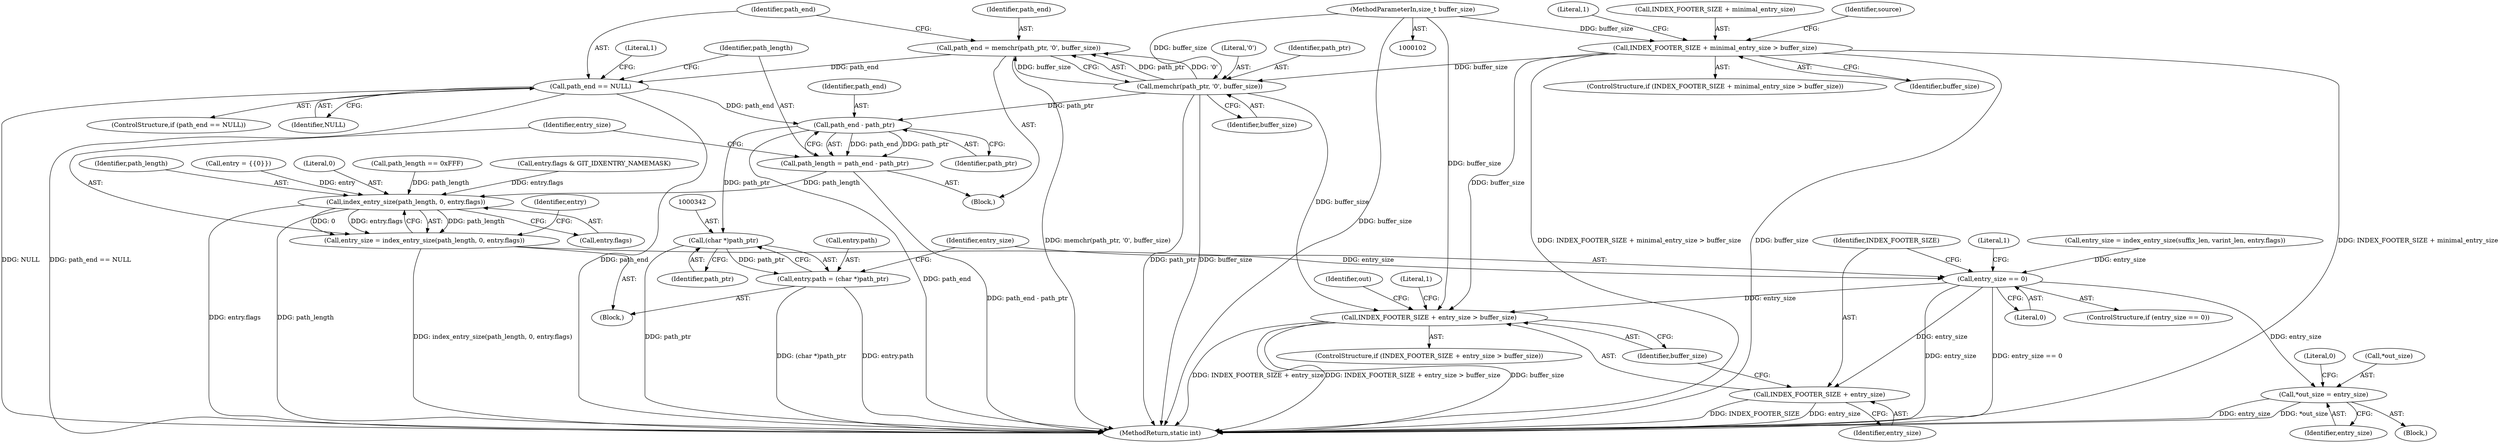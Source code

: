 digraph "0_libgit2_58a6fe94cb851f71214dbefac3f9bffee437d6fe_0@API" {
"1000311" [label="(Call,path_end = memchr(path_ptr, '\0', buffer_size))"];
"1000313" [label="(Call,memchr(path_ptr, '\0', buffer_size))"];
"1000130" [label="(Call,INDEX_FOOTER_SIZE + minimal_entry_size > buffer_size)"];
"1000107" [label="(MethodParameterIn,size_t buffer_size)"];
"1000318" [label="(Call,path_end == NULL)"];
"1000326" [label="(Call,path_end - path_ptr)"];
"1000324" [label="(Call,path_length = path_end - path_ptr)"];
"1000331" [label="(Call,index_entry_size(path_length, 0, entry.flags))"];
"1000329" [label="(Call,entry_size = index_entry_size(path_length, 0, entry.flags))"];
"1000426" [label="(Call,entry_size == 0)"];
"1000433" [label="(Call,INDEX_FOOTER_SIZE + entry_size > buffer_size)"];
"1000434" [label="(Call,INDEX_FOOTER_SIZE + entry_size)"];
"1000457" [label="(Call,*out_size = entry_size)"];
"1000341" [label="(Call,(char *)path_ptr)"];
"1000337" [label="(Call,entry.path = (char *)path_ptr)"];
"1000311" [label="(Call,path_end = memchr(path_ptr, '\0', buffer_size))"];
"1000426" [label="(Call,entry_size == 0)"];
"1000343" [label="(Identifier,path_ptr)"];
"1000444" [label="(Identifier,out)"];
"1000297" [label="(Block,)"];
"1000315" [label="(Literal,'\0')"];
"1000328" [label="(Identifier,path_ptr)"];
"1000463" [label="(MethodReturn,static int)"];
"1000436" [label="(Identifier,entry_size)"];
"1000431" [label="(Literal,1)"];
"1000314" [label="(Identifier,path_ptr)"];
"1000316" [label="(Identifier,buffer_size)"];
"1000323" [label="(Literal,1)"];
"1000306" [label="(Call,path_length == 0xFFF)"];
"1000339" [label="(Identifier,entry)"];
"1000427" [label="(Identifier,entry_size)"];
"1000412" [label="(Call,entry_size = index_entry_size(suffix_len, varint_len, entry.flags))"];
"1000300" [label="(Call,entry.flags & GIT_IDXENTRY_NAMEMASK)"];
"1000462" [label="(Literal,0)"];
"1000337" [label="(Call,entry.path = (char *)path_ptr)"];
"1000334" [label="(Call,entry.flags)"];
"1000435" [label="(Identifier,INDEX_FOOTER_SIZE)"];
"1000433" [label="(Call,INDEX_FOOTER_SIZE + entry_size > buffer_size)"];
"1000434" [label="(Call,INDEX_FOOTER_SIZE + entry_size)"];
"1000317" [label="(ControlStructure,if (path_end == NULL))"];
"1000312" [label="(Identifier,path_end)"];
"1000457" [label="(Call,*out_size = entry_size)"];
"1000330" [label="(Identifier,entry_size)"];
"1000129" [label="(ControlStructure,if (INDEX_FOOTER_SIZE + minimal_entry_size > buffer_size))"];
"1000319" [label="(Identifier,path_end)"];
"1000440" [label="(Literal,1)"];
"1000428" [label="(Literal,0)"];
"1000333" [label="(Literal,0)"];
"1000109" [label="(Block,)"];
"1000437" [label="(Identifier,buffer_size)"];
"1000309" [label="(Block,)"];
"1000324" [label="(Call,path_length = path_end - path_ptr)"];
"1000130" [label="(Call,INDEX_FOOTER_SIZE + minimal_entry_size > buffer_size)"];
"1000318" [label="(Call,path_end == NULL)"];
"1000131" [label="(Call,INDEX_FOOTER_SIZE + minimal_entry_size)"];
"1000140" [label="(Identifier,source)"];
"1000325" [label="(Identifier,path_length)"];
"1000134" [label="(Identifier,buffer_size)"];
"1000341" [label="(Call,(char *)path_ptr)"];
"1000320" [label="(Identifier,NULL)"];
"1000332" [label="(Identifier,path_length)"];
"1000115" [label="(Call,entry = {{0}})"];
"1000460" [label="(Identifier,entry_size)"];
"1000425" [label="(ControlStructure,if (entry_size == 0))"];
"1000458" [label="(Call,*out_size)"];
"1000313" [label="(Call,memchr(path_ptr, '\0', buffer_size))"];
"1000331" [label="(Call,index_entry_size(path_length, 0, entry.flags))"];
"1000329" [label="(Call,entry_size = index_entry_size(path_length, 0, entry.flags))"];
"1000432" [label="(ControlStructure,if (INDEX_FOOTER_SIZE + entry_size > buffer_size))"];
"1000338" [label="(Call,entry.path)"];
"1000327" [label="(Identifier,path_end)"];
"1000107" [label="(MethodParameterIn,size_t buffer_size)"];
"1000137" [label="(Literal,1)"];
"1000326" [label="(Call,path_end - path_ptr)"];
"1000311" -> "1000309"  [label="AST: "];
"1000311" -> "1000313"  [label="CFG: "];
"1000312" -> "1000311"  [label="AST: "];
"1000313" -> "1000311"  [label="AST: "];
"1000319" -> "1000311"  [label="CFG: "];
"1000311" -> "1000463"  [label="DDG: memchr(path_ptr, '\0', buffer_size)"];
"1000313" -> "1000311"  [label="DDG: path_ptr"];
"1000313" -> "1000311"  [label="DDG: '\0'"];
"1000313" -> "1000311"  [label="DDG: buffer_size"];
"1000311" -> "1000318"  [label="DDG: path_end"];
"1000313" -> "1000316"  [label="CFG: "];
"1000314" -> "1000313"  [label="AST: "];
"1000315" -> "1000313"  [label="AST: "];
"1000316" -> "1000313"  [label="AST: "];
"1000313" -> "1000463"  [label="DDG: buffer_size"];
"1000313" -> "1000463"  [label="DDG: path_ptr"];
"1000130" -> "1000313"  [label="DDG: buffer_size"];
"1000107" -> "1000313"  [label="DDG: buffer_size"];
"1000313" -> "1000326"  [label="DDG: path_ptr"];
"1000313" -> "1000433"  [label="DDG: buffer_size"];
"1000130" -> "1000129"  [label="AST: "];
"1000130" -> "1000134"  [label="CFG: "];
"1000131" -> "1000130"  [label="AST: "];
"1000134" -> "1000130"  [label="AST: "];
"1000137" -> "1000130"  [label="CFG: "];
"1000140" -> "1000130"  [label="CFG: "];
"1000130" -> "1000463"  [label="DDG: INDEX_FOOTER_SIZE + minimal_entry_size > buffer_size"];
"1000130" -> "1000463"  [label="DDG: buffer_size"];
"1000130" -> "1000463"  [label="DDG: INDEX_FOOTER_SIZE + minimal_entry_size"];
"1000107" -> "1000130"  [label="DDG: buffer_size"];
"1000130" -> "1000433"  [label="DDG: buffer_size"];
"1000107" -> "1000102"  [label="AST: "];
"1000107" -> "1000463"  [label="DDG: buffer_size"];
"1000107" -> "1000433"  [label="DDG: buffer_size"];
"1000318" -> "1000317"  [label="AST: "];
"1000318" -> "1000320"  [label="CFG: "];
"1000319" -> "1000318"  [label="AST: "];
"1000320" -> "1000318"  [label="AST: "];
"1000323" -> "1000318"  [label="CFG: "];
"1000325" -> "1000318"  [label="CFG: "];
"1000318" -> "1000463"  [label="DDG: path_end == NULL"];
"1000318" -> "1000463"  [label="DDG: path_end"];
"1000318" -> "1000463"  [label="DDG: NULL"];
"1000318" -> "1000326"  [label="DDG: path_end"];
"1000326" -> "1000324"  [label="AST: "];
"1000326" -> "1000328"  [label="CFG: "];
"1000327" -> "1000326"  [label="AST: "];
"1000328" -> "1000326"  [label="AST: "];
"1000324" -> "1000326"  [label="CFG: "];
"1000326" -> "1000463"  [label="DDG: path_end"];
"1000326" -> "1000324"  [label="DDG: path_end"];
"1000326" -> "1000324"  [label="DDG: path_ptr"];
"1000326" -> "1000341"  [label="DDG: path_ptr"];
"1000324" -> "1000309"  [label="AST: "];
"1000325" -> "1000324"  [label="AST: "];
"1000330" -> "1000324"  [label="CFG: "];
"1000324" -> "1000463"  [label="DDG: path_end - path_ptr"];
"1000324" -> "1000331"  [label="DDG: path_length"];
"1000331" -> "1000329"  [label="AST: "];
"1000331" -> "1000334"  [label="CFG: "];
"1000332" -> "1000331"  [label="AST: "];
"1000333" -> "1000331"  [label="AST: "];
"1000334" -> "1000331"  [label="AST: "];
"1000329" -> "1000331"  [label="CFG: "];
"1000331" -> "1000463"  [label="DDG: entry.flags"];
"1000331" -> "1000463"  [label="DDG: path_length"];
"1000331" -> "1000329"  [label="DDG: path_length"];
"1000331" -> "1000329"  [label="DDG: 0"];
"1000331" -> "1000329"  [label="DDG: entry.flags"];
"1000306" -> "1000331"  [label="DDG: path_length"];
"1000300" -> "1000331"  [label="DDG: entry.flags"];
"1000115" -> "1000331"  [label="DDG: entry"];
"1000329" -> "1000297"  [label="AST: "];
"1000330" -> "1000329"  [label="AST: "];
"1000339" -> "1000329"  [label="CFG: "];
"1000329" -> "1000463"  [label="DDG: index_entry_size(path_length, 0, entry.flags)"];
"1000329" -> "1000426"  [label="DDG: entry_size"];
"1000426" -> "1000425"  [label="AST: "];
"1000426" -> "1000428"  [label="CFG: "];
"1000427" -> "1000426"  [label="AST: "];
"1000428" -> "1000426"  [label="AST: "];
"1000431" -> "1000426"  [label="CFG: "];
"1000435" -> "1000426"  [label="CFG: "];
"1000426" -> "1000463"  [label="DDG: entry_size"];
"1000426" -> "1000463"  [label="DDG: entry_size == 0"];
"1000412" -> "1000426"  [label="DDG: entry_size"];
"1000426" -> "1000433"  [label="DDG: entry_size"];
"1000426" -> "1000434"  [label="DDG: entry_size"];
"1000426" -> "1000457"  [label="DDG: entry_size"];
"1000433" -> "1000432"  [label="AST: "];
"1000433" -> "1000437"  [label="CFG: "];
"1000434" -> "1000433"  [label="AST: "];
"1000437" -> "1000433"  [label="AST: "];
"1000440" -> "1000433"  [label="CFG: "];
"1000444" -> "1000433"  [label="CFG: "];
"1000433" -> "1000463"  [label="DDG: buffer_size"];
"1000433" -> "1000463"  [label="DDG: INDEX_FOOTER_SIZE + entry_size"];
"1000433" -> "1000463"  [label="DDG: INDEX_FOOTER_SIZE + entry_size > buffer_size"];
"1000434" -> "1000436"  [label="CFG: "];
"1000435" -> "1000434"  [label="AST: "];
"1000436" -> "1000434"  [label="AST: "];
"1000437" -> "1000434"  [label="CFG: "];
"1000434" -> "1000463"  [label="DDG: entry_size"];
"1000434" -> "1000463"  [label="DDG: INDEX_FOOTER_SIZE"];
"1000457" -> "1000109"  [label="AST: "];
"1000457" -> "1000460"  [label="CFG: "];
"1000458" -> "1000457"  [label="AST: "];
"1000460" -> "1000457"  [label="AST: "];
"1000462" -> "1000457"  [label="CFG: "];
"1000457" -> "1000463"  [label="DDG: entry_size"];
"1000457" -> "1000463"  [label="DDG: *out_size"];
"1000341" -> "1000337"  [label="AST: "];
"1000341" -> "1000343"  [label="CFG: "];
"1000342" -> "1000341"  [label="AST: "];
"1000343" -> "1000341"  [label="AST: "];
"1000337" -> "1000341"  [label="CFG: "];
"1000341" -> "1000463"  [label="DDG: path_ptr"];
"1000341" -> "1000337"  [label="DDG: path_ptr"];
"1000337" -> "1000297"  [label="AST: "];
"1000338" -> "1000337"  [label="AST: "];
"1000427" -> "1000337"  [label="CFG: "];
"1000337" -> "1000463"  [label="DDG: entry.path"];
"1000337" -> "1000463"  [label="DDG: (char *)path_ptr"];
}
